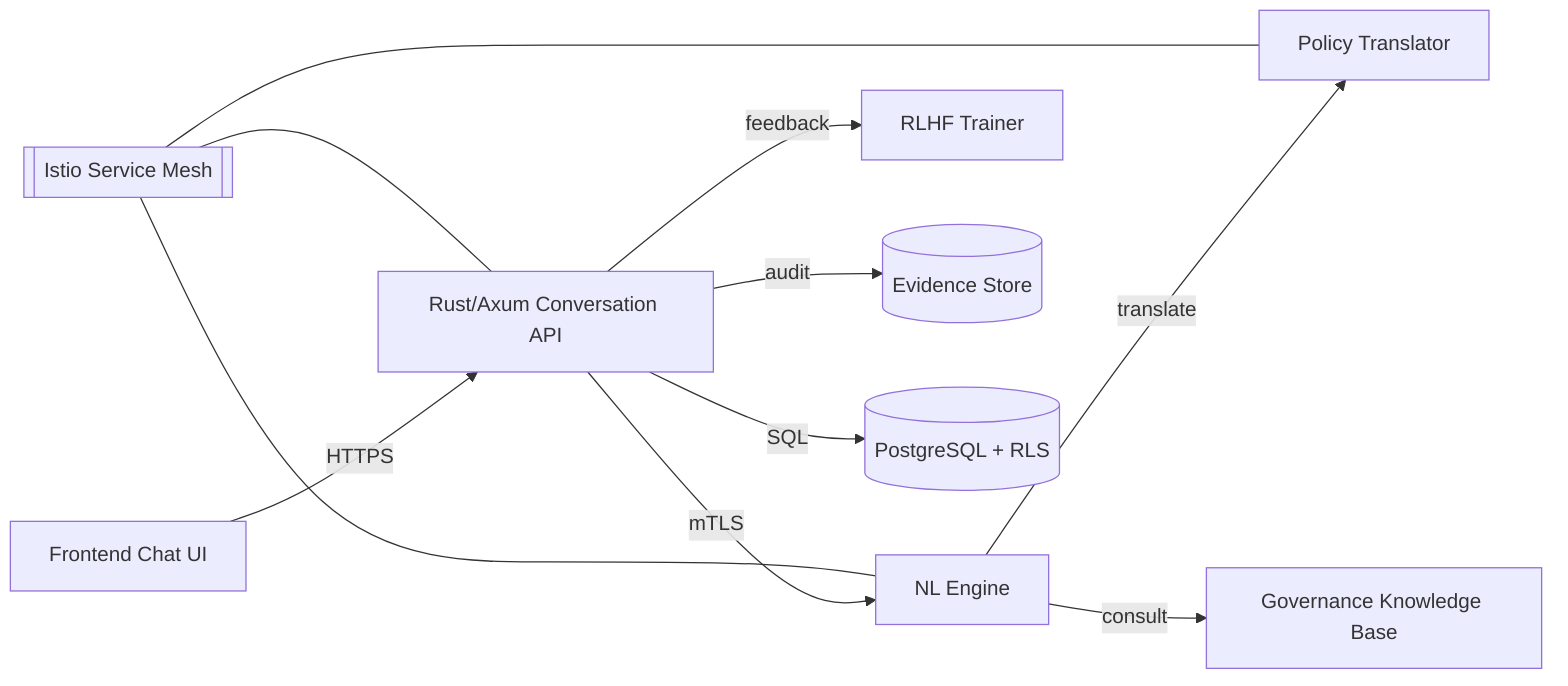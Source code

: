 flowchart LR
  FE[Frontend Chat UI]
  API[Rust/Axum Conversation API]
  NL[NL Engine]
  PT[Policy Translator]
  RL[RLHF Trainer]
  KB[Governance Knowledge Base]
  EV[(Evidence Store)]
  PG[(PostgreSQL + RLS)]
  MESH[[Istio Service Mesh]]

  FE -- HTTPS --> API
  API -- mTLS --> NL
  NL -- translate --> PT
  NL -- consult --> KB
  API -- feedback --> RL
  API -- audit --> EV
  API -- SQL --> PG
  MESH --- API
  MESH --- NL
  MESH --- PT